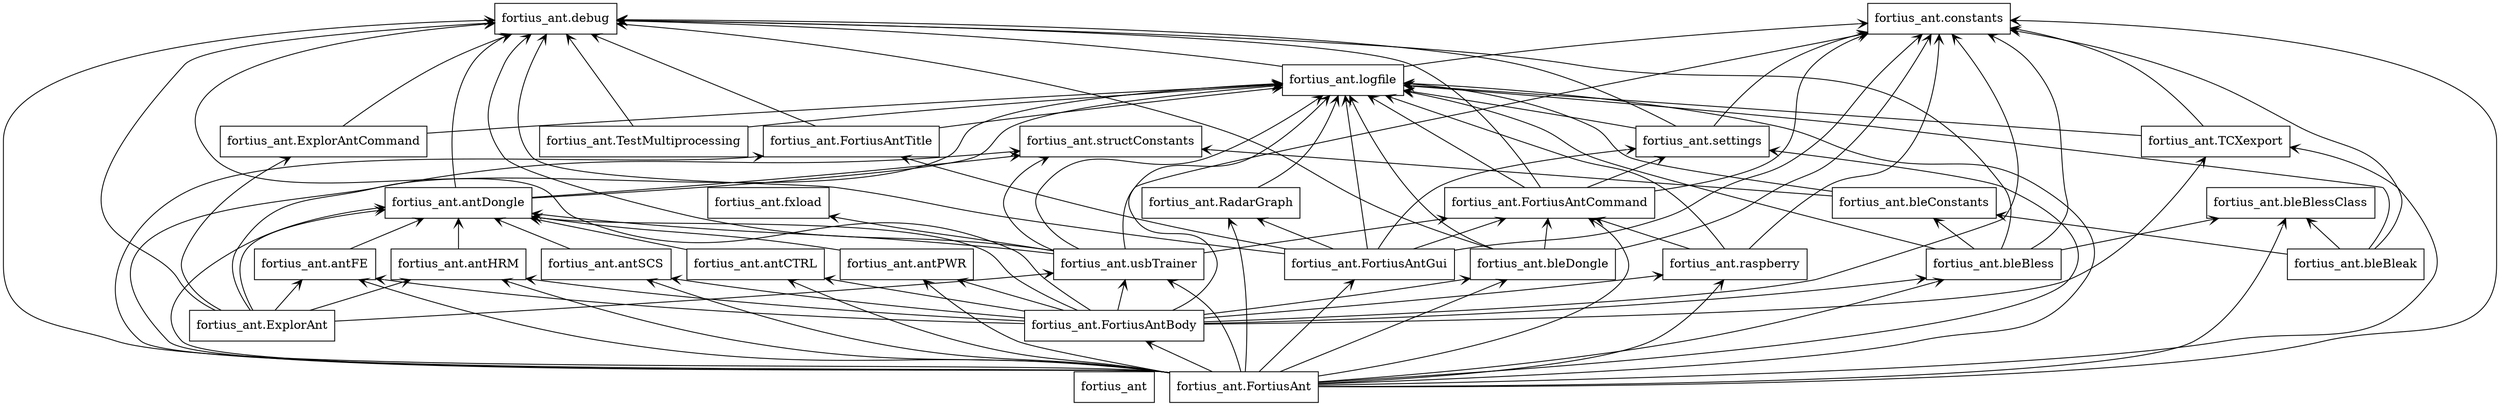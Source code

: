 digraph "packages" {
rankdir=BT
charset="utf-8"
"fortius_ant" [color="black", label=<fortius_ant>, shape="box", style="solid"];
"fortius_ant.ExplorAnt" [color="black", label=<fortius_ant.ExplorAnt>, shape="box", style="solid"];
"fortius_ant.ExplorAntCommand" [color="black", label=<fortius_ant.ExplorAntCommand>, shape="box", style="solid"];
"fortius_ant.FortiusAnt" [color="black", label=<fortius_ant.FortiusAnt>, shape="box", style="solid"];
"fortius_ant.FortiusAntBody" [color="black", label=<fortius_ant.FortiusAntBody>, shape="box", style="solid"];
"fortius_ant.FortiusAntCommand" [color="black", label=<fortius_ant.FortiusAntCommand>, shape="box", style="solid"];
"fortius_ant.FortiusAntGui" [color="black", label=<fortius_ant.FortiusAntGui>, shape="box", style="solid"];
"fortius_ant.FortiusAntTitle" [color="black", label=<fortius_ant.FortiusAntTitle>, shape="box", style="solid"];
"fortius_ant.RadarGraph" [color="black", label=<fortius_ant.RadarGraph>, shape="box", style="solid"];
"fortius_ant.TCXexport" [color="black", label=<fortius_ant.TCXexport>, shape="box", style="solid"];
"fortius_ant.TestMultiprocessing" [color="black", label=<fortius_ant.TestMultiprocessing>, shape="box", style="solid"];
"fortius_ant.antCTRL" [color="black", label=<fortius_ant.antCTRL>, shape="box", style="solid"];
"fortius_ant.antDongle" [color="black", label=<fortius_ant.antDongle>, shape="box", style="solid"];
"fortius_ant.antFE" [color="black", label=<fortius_ant.antFE>, shape="box", style="solid"];
"fortius_ant.antHRM" [color="black", label=<fortius_ant.antHRM>, shape="box", style="solid"];
"fortius_ant.antPWR" [color="black", label=<fortius_ant.antPWR>, shape="box", style="solid"];
"fortius_ant.antSCS" [color="black", label=<fortius_ant.antSCS>, shape="box", style="solid"];
"fortius_ant.bleBleak" [color="black", label=<fortius_ant.bleBleak>, shape="box", style="solid"];
"fortius_ant.bleBless" [color="black", label=<fortius_ant.bleBless>, shape="box", style="solid"];
"fortius_ant.bleBlessClass" [color="black", label=<fortius_ant.bleBlessClass>, shape="box", style="solid"];
"fortius_ant.bleConstants" [color="black", label=<fortius_ant.bleConstants>, shape="box", style="solid"];
"fortius_ant.bleDongle" [color="black", label=<fortius_ant.bleDongle>, shape="box", style="solid"];
"fortius_ant.constants" [color="black", label=<fortius_ant.constants>, shape="box", style="solid"];
"fortius_ant.debug" [color="black", label=<fortius_ant.debug>, shape="box", style="solid"];
"fortius_ant.fxload" [color="black", label=<fortius_ant.fxload>, shape="box", style="solid"];
"fortius_ant.logfile" [color="black", label=<fortius_ant.logfile>, shape="box", style="solid"];
"fortius_ant.raspberry" [color="black", label=<fortius_ant.raspberry>, shape="box", style="solid"];
"fortius_ant.settings" [color="black", label=<fortius_ant.settings>, shape="box", style="solid"];
"fortius_ant.structConstants" [color="black", label=<fortius_ant.structConstants>, shape="box", style="solid"];
"fortius_ant.usbTrainer" [color="black", label=<fortius_ant.usbTrainer>, shape="box", style="solid"];
"fortius_ant.ExplorAnt" -> "fortius_ant.ExplorAntCommand" [arrowhead="open", arrowtail="none"];
"fortius_ant.ExplorAnt" -> "fortius_ant.antDongle" [arrowhead="open", arrowtail="none"];
"fortius_ant.ExplorAnt" -> "fortius_ant.antFE" [arrowhead="open", arrowtail="none"];
"fortius_ant.ExplorAnt" -> "fortius_ant.antHRM" [arrowhead="open", arrowtail="none"];
"fortius_ant.ExplorAnt" -> "fortius_ant.debug" [arrowhead="open", arrowtail="none"];
"fortius_ant.ExplorAnt" -> "fortius_ant.logfile" [arrowhead="open", arrowtail="none"];
"fortius_ant.ExplorAnt" -> "fortius_ant.usbTrainer" [arrowhead="open", arrowtail="none"];
"fortius_ant.ExplorAntCommand" -> "fortius_ant.debug" [arrowhead="open", arrowtail="none"];
"fortius_ant.ExplorAntCommand" -> "fortius_ant.logfile" [arrowhead="open", arrowtail="none"];
"fortius_ant.FortiusAnt" -> "fortius_ant.FortiusAntBody" [arrowhead="open", arrowtail="none"];
"fortius_ant.FortiusAnt" -> "fortius_ant.FortiusAntCommand" [arrowhead="open", arrowtail="none"];
"fortius_ant.FortiusAnt" -> "fortius_ant.FortiusAntGui" [arrowhead="open", arrowtail="none"];
"fortius_ant.FortiusAnt" -> "fortius_ant.FortiusAntTitle" [arrowhead="open", arrowtail="none"];
"fortius_ant.FortiusAnt" -> "fortius_ant.RadarGraph" [arrowhead="open", arrowtail="none"];
"fortius_ant.FortiusAnt" -> "fortius_ant.TCXexport" [arrowhead="open", arrowtail="none"];
"fortius_ant.FortiusAnt" -> "fortius_ant.antCTRL" [arrowhead="open", arrowtail="none"];
"fortius_ant.FortiusAnt" -> "fortius_ant.antDongle" [arrowhead="open", arrowtail="none"];
"fortius_ant.FortiusAnt" -> "fortius_ant.antFE" [arrowhead="open", arrowtail="none"];
"fortius_ant.FortiusAnt" -> "fortius_ant.antHRM" [arrowhead="open", arrowtail="none"];
"fortius_ant.FortiusAnt" -> "fortius_ant.antPWR" [arrowhead="open", arrowtail="none"];
"fortius_ant.FortiusAnt" -> "fortius_ant.antSCS" [arrowhead="open", arrowtail="none"];
"fortius_ant.FortiusAnt" -> "fortius_ant.bleBless" [arrowhead="open", arrowtail="none"];
"fortius_ant.FortiusAnt" -> "fortius_ant.bleBlessClass" [arrowhead="open", arrowtail="none"];
"fortius_ant.FortiusAnt" -> "fortius_ant.bleDongle" [arrowhead="open", arrowtail="none"];
"fortius_ant.FortiusAnt" -> "fortius_ant.constants" [arrowhead="open", arrowtail="none"];
"fortius_ant.FortiusAnt" -> "fortius_ant.debug" [arrowhead="open", arrowtail="none"];
"fortius_ant.FortiusAnt" -> "fortius_ant.logfile" [arrowhead="open", arrowtail="none"];
"fortius_ant.FortiusAnt" -> "fortius_ant.raspberry" [arrowhead="open", arrowtail="none"];
"fortius_ant.FortiusAnt" -> "fortius_ant.settings" [arrowhead="open", arrowtail="none"];
"fortius_ant.FortiusAnt" -> "fortius_ant.structConstants" [arrowhead="open", arrowtail="none"];
"fortius_ant.FortiusAnt" -> "fortius_ant.usbTrainer" [arrowhead="open", arrowtail="none"];
"fortius_ant.FortiusAntBody" -> "fortius_ant.TCXexport" [arrowhead="open", arrowtail="none"];
"fortius_ant.FortiusAntBody" -> "fortius_ant.antCTRL" [arrowhead="open", arrowtail="none"];
"fortius_ant.FortiusAntBody" -> "fortius_ant.antDongle" [arrowhead="open", arrowtail="none"];
"fortius_ant.FortiusAntBody" -> "fortius_ant.antFE" [arrowhead="open", arrowtail="none"];
"fortius_ant.FortiusAntBody" -> "fortius_ant.antHRM" [arrowhead="open", arrowtail="none"];
"fortius_ant.FortiusAntBody" -> "fortius_ant.antPWR" [arrowhead="open", arrowtail="none"];
"fortius_ant.FortiusAntBody" -> "fortius_ant.antSCS" [arrowhead="open", arrowtail="none"];
"fortius_ant.FortiusAntBody" -> "fortius_ant.bleBless" [arrowhead="open", arrowtail="none"];
"fortius_ant.FortiusAntBody" -> "fortius_ant.bleDongle" [arrowhead="open", arrowtail="none"];
"fortius_ant.FortiusAntBody" -> "fortius_ant.constants" [arrowhead="open", arrowtail="none"];
"fortius_ant.FortiusAntBody" -> "fortius_ant.debug" [arrowhead="open", arrowtail="none"];
"fortius_ant.FortiusAntBody" -> "fortius_ant.logfile" [arrowhead="open", arrowtail="none"];
"fortius_ant.FortiusAntBody" -> "fortius_ant.raspberry" [arrowhead="open", arrowtail="none"];
"fortius_ant.FortiusAntBody" -> "fortius_ant.usbTrainer" [arrowhead="open", arrowtail="none"];
"fortius_ant.FortiusAntCommand" -> "fortius_ant.constants" [arrowhead="open", arrowtail="none"];
"fortius_ant.FortiusAntCommand" -> "fortius_ant.debug" [arrowhead="open", arrowtail="none"];
"fortius_ant.FortiusAntCommand" -> "fortius_ant.logfile" [arrowhead="open", arrowtail="none"];
"fortius_ant.FortiusAntCommand" -> "fortius_ant.settings" [arrowhead="open", arrowtail="none"];
"fortius_ant.FortiusAntGui" -> "fortius_ant.FortiusAntCommand" [arrowhead="open", arrowtail="none"];
"fortius_ant.FortiusAntGui" -> "fortius_ant.FortiusAntTitle" [arrowhead="open", arrowtail="none"];
"fortius_ant.FortiusAntGui" -> "fortius_ant.RadarGraph" [arrowhead="open", arrowtail="none"];
"fortius_ant.FortiusAntGui" -> "fortius_ant.constants" [arrowhead="open", arrowtail="none"];
"fortius_ant.FortiusAntGui" -> "fortius_ant.debug" [arrowhead="open", arrowtail="none"];
"fortius_ant.FortiusAntGui" -> "fortius_ant.logfile" [arrowhead="open", arrowtail="none"];
"fortius_ant.FortiusAntGui" -> "fortius_ant.settings" [arrowhead="open", arrowtail="none"];
"fortius_ant.FortiusAntTitle" -> "fortius_ant.debug" [arrowhead="open", arrowtail="none"];
"fortius_ant.FortiusAntTitle" -> "fortius_ant.logfile" [arrowhead="open", arrowtail="none"];
"fortius_ant.RadarGraph" -> "fortius_ant.logfile" [arrowhead="open", arrowtail="none"];
"fortius_ant.TCXexport" -> "fortius_ant.constants" [arrowhead="open", arrowtail="none"];
"fortius_ant.TCXexport" -> "fortius_ant.logfile" [arrowhead="open", arrowtail="none"];
"fortius_ant.TestMultiprocessing" -> "fortius_ant.debug" [arrowhead="open", arrowtail="none"];
"fortius_ant.TestMultiprocessing" -> "fortius_ant.logfile" [arrowhead="open", arrowtail="none"];
"fortius_ant.antCTRL" -> "fortius_ant.antDongle" [arrowhead="open", arrowtail="none"];
"fortius_ant.antDongle" -> "fortius_ant.debug" [arrowhead="open", arrowtail="none"];
"fortius_ant.antDongle" -> "fortius_ant.logfile" [arrowhead="open", arrowtail="none"];
"fortius_ant.antDongle" -> "fortius_ant.structConstants" [arrowhead="open", arrowtail="none"];
"fortius_ant.antFE" -> "fortius_ant.antDongle" [arrowhead="open", arrowtail="none"];
"fortius_ant.antHRM" -> "fortius_ant.antDongle" [arrowhead="open", arrowtail="none"];
"fortius_ant.antPWR" -> "fortius_ant.antDongle" [arrowhead="open", arrowtail="none"];
"fortius_ant.antSCS" -> "fortius_ant.antDongle" [arrowhead="open", arrowtail="none"];
"fortius_ant.bleBleak" -> "fortius_ant.bleBlessClass" [arrowhead="open", arrowtail="none"];
"fortius_ant.bleBleak" -> "fortius_ant.bleConstants" [arrowhead="open", arrowtail="none"];
"fortius_ant.bleBleak" -> "fortius_ant.constants" [arrowhead="open", arrowtail="none"];
"fortius_ant.bleBleak" -> "fortius_ant.logfile" [arrowhead="open", arrowtail="none"];
"fortius_ant.bleBless" -> "fortius_ant.bleBlessClass" [arrowhead="open", arrowtail="none"];
"fortius_ant.bleBless" -> "fortius_ant.bleConstants" [arrowhead="open", arrowtail="none"];
"fortius_ant.bleBless" -> "fortius_ant.constants" [arrowhead="open", arrowtail="none"];
"fortius_ant.bleBless" -> "fortius_ant.debug" [arrowhead="open", arrowtail="none"];
"fortius_ant.bleBless" -> "fortius_ant.logfile" [arrowhead="open", arrowtail="none"];
"fortius_ant.bleConstants" -> "fortius_ant.logfile" [arrowhead="open", arrowtail="none"];
"fortius_ant.bleConstants" -> "fortius_ant.structConstants" [arrowhead="open", arrowtail="none"];
"fortius_ant.bleDongle" -> "fortius_ant.FortiusAntCommand" [arrowhead="open", arrowtail="none"];
"fortius_ant.bleDongle" -> "fortius_ant.constants" [arrowhead="open", arrowtail="none"];
"fortius_ant.bleDongle" -> "fortius_ant.debug" [arrowhead="open", arrowtail="none"];
"fortius_ant.bleDongle" -> "fortius_ant.logfile" [arrowhead="open", arrowtail="none"];
"fortius_ant.logfile" -> "fortius_ant.constants" [arrowhead="open", arrowtail="none"];
"fortius_ant.logfile" -> "fortius_ant.debug" [arrowhead="open", arrowtail="none"];
"fortius_ant.raspberry" -> "fortius_ant.FortiusAntCommand" [arrowhead="open", arrowtail="none"];
"fortius_ant.raspberry" -> "fortius_ant.constants" [arrowhead="open", arrowtail="none"];
"fortius_ant.raspberry" -> "fortius_ant.logfile" [arrowhead="open", arrowtail="none"];
"fortius_ant.settings" -> "fortius_ant.constants" [arrowhead="open", arrowtail="none"];
"fortius_ant.settings" -> "fortius_ant.debug" [arrowhead="open", arrowtail="none"];
"fortius_ant.settings" -> "fortius_ant.logfile" [arrowhead="open", arrowtail="none"];
"fortius_ant.usbTrainer" -> "fortius_ant.FortiusAntCommand" [arrowhead="open", arrowtail="none"];
"fortius_ant.usbTrainer" -> "fortius_ant.antDongle" [arrowhead="open", arrowtail="none"];
"fortius_ant.usbTrainer" -> "fortius_ant.constants" [arrowhead="open", arrowtail="none"];
"fortius_ant.usbTrainer" -> "fortius_ant.debug" [arrowhead="open", arrowtail="none"];
"fortius_ant.usbTrainer" -> "fortius_ant.fxload" [arrowhead="open", arrowtail="none"];
"fortius_ant.usbTrainer" -> "fortius_ant.logfile" [arrowhead="open", arrowtail="none"];
"fortius_ant.usbTrainer" -> "fortius_ant.structConstants" [arrowhead="open", arrowtail="none"];
}
